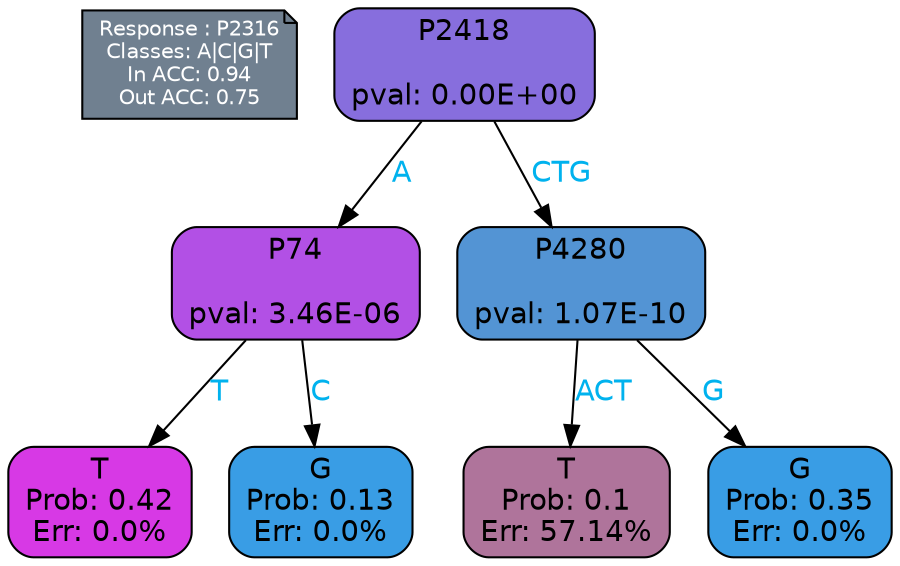 digraph Tree {
node [shape=box, style="filled, rounded", color="black", fontname=helvetica] ;
graph [ranksep=equally, splines=polylines, bgcolor=transparent, dpi=600] ;
edge [fontname=helvetica] ;
LEGEND [label="Response : P2316
Classes: A|C|G|T
In ACC: 0.94
Out ACC: 0.75
",shape=note,align=left,style=filled,fillcolor="slategray",fontcolor="white",fontsize=10];1 [label="P2418

pval: 0.00E+00", fillcolor="#876edd"] ;
2 [label="P74

pval: 3.46E-06", fillcolor="#b250e5"] ;
3 [label="T
Prob: 0.42
Err: 0.0%", fillcolor="#d739e5"] ;
4 [label="G
Prob: 0.13
Err: 0.0%", fillcolor="#399de5"] ;
5 [label="P4280

pval: 1.07E-10", fillcolor="#5394d4"] ;
6 [label="T
Prob: 0.1
Err: 57.14%", fillcolor="#af749b"] ;
7 [label="G
Prob: 0.35
Err: 0.0%", fillcolor="#399de5"] ;
1 -> 2 [label="A",fontcolor=deepskyblue2] ;
1 -> 5 [label="CTG",fontcolor=deepskyblue2] ;
2 -> 3 [label="T",fontcolor=deepskyblue2] ;
2 -> 4 [label="C",fontcolor=deepskyblue2] ;
5 -> 6 [label="ACT",fontcolor=deepskyblue2] ;
5 -> 7 [label="G",fontcolor=deepskyblue2] ;
{rank = same; 3;4;6;7;}{rank = same; LEGEND;1;}}